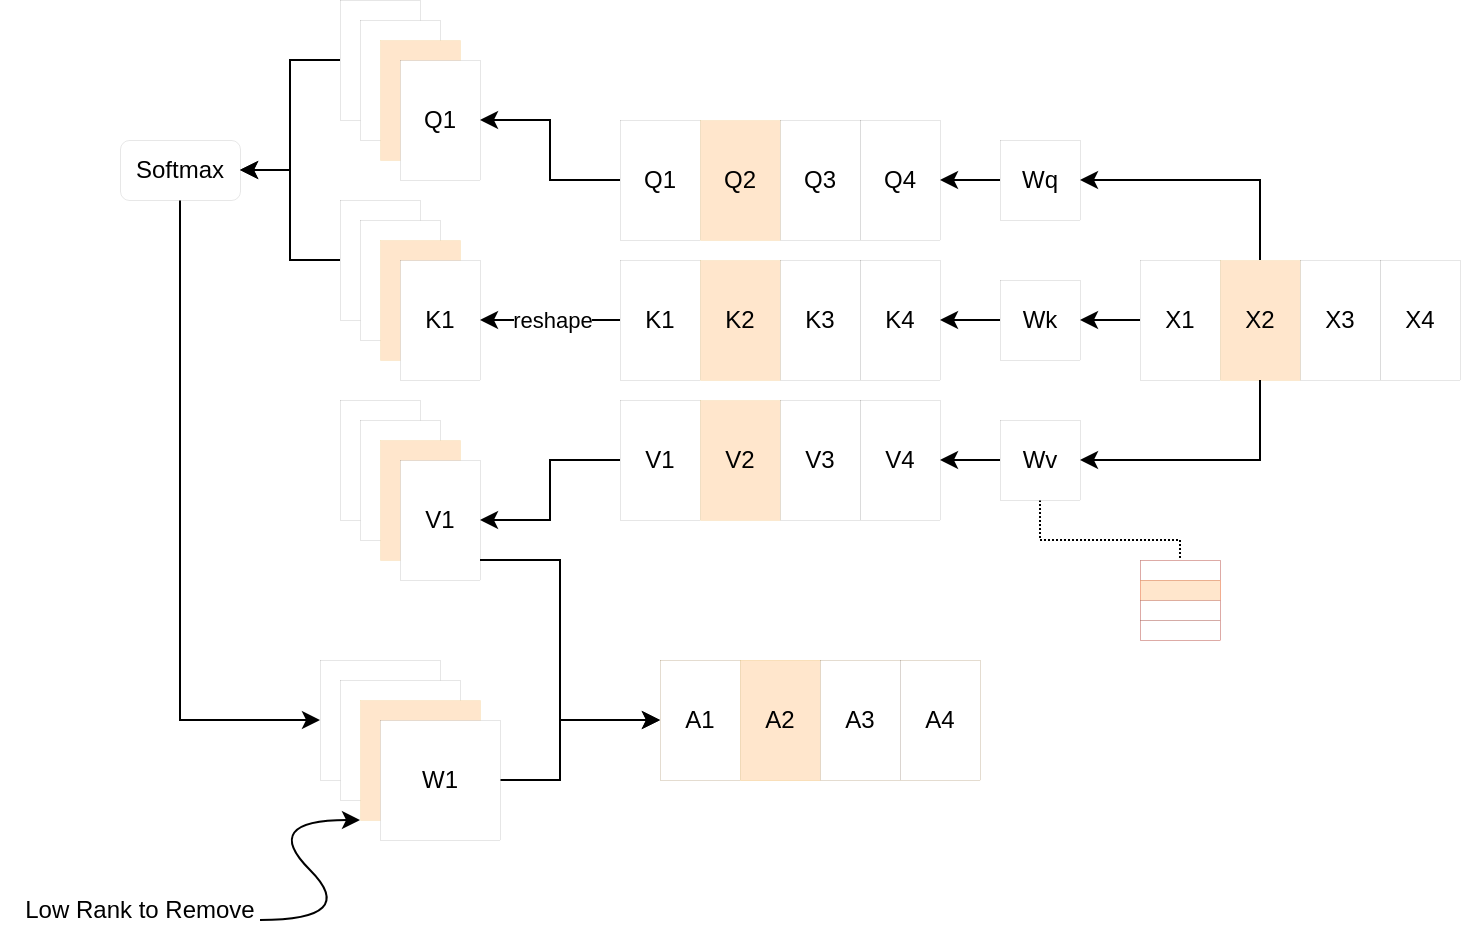 <mxfile version="27.0.1">
  <diagram name="第 1 页" id="ROMm_DaNwAMZsz36nzgL">
    <mxGraphModel dx="1208" dy="699" grid="1" gridSize="10" guides="1" tooltips="1" connect="1" arrows="1" fold="1" page="1" pageScale="1" pageWidth="827" pageHeight="1169" math="0" shadow="0">
      <root>
        <mxCell id="0" />
        <mxCell id="1" parent="0" />
        <mxCell id="zPmClShUyptiGjfQgdNd-24" value="" style="group;strokeColor=none;fillColor=default;strokeWidth=0;" vertex="1" connectable="0" parent="1">
          <mxGeometry x="370" y="290" width="160" height="60" as="geometry" />
        </mxCell>
        <mxCell id="zPmClShUyptiGjfQgdNd-16" value="V1" style="rounded=0;whiteSpace=wrap;html=1;strokeWidth=0;" vertex="1" parent="zPmClShUyptiGjfQgdNd-24">
          <mxGeometry width="40" height="60" as="geometry" />
        </mxCell>
        <mxCell id="zPmClShUyptiGjfQgdNd-17" value="V2" style="rounded=0;whiteSpace=wrap;html=1;fillColor=#ffe6cc;strokeColor=#d79b00;strokeWidth=0;" vertex="1" parent="zPmClShUyptiGjfQgdNd-24">
          <mxGeometry x="40" width="40" height="60" as="geometry" />
        </mxCell>
        <mxCell id="zPmClShUyptiGjfQgdNd-18" value="V3" style="rounded=0;whiteSpace=wrap;html=1;strokeWidth=0;" vertex="1" parent="zPmClShUyptiGjfQgdNd-24">
          <mxGeometry x="80" width="40" height="60" as="geometry" />
        </mxCell>
        <mxCell id="zPmClShUyptiGjfQgdNd-19" value="V4" style="rounded=0;whiteSpace=wrap;html=1;strokeWidth=0;" vertex="1" parent="zPmClShUyptiGjfQgdNd-24">
          <mxGeometry x="120" width="40" height="60" as="geometry" />
        </mxCell>
        <mxCell id="zPmClShUyptiGjfQgdNd-25" value="" style="group;strokeWidth=0;" vertex="1" connectable="0" parent="1">
          <mxGeometry x="370" y="220" width="160" height="60" as="geometry" />
        </mxCell>
        <mxCell id="zPmClShUyptiGjfQgdNd-20" value="K1" style="rounded=0;whiteSpace=wrap;html=1;strokeWidth=0;" vertex="1" parent="zPmClShUyptiGjfQgdNd-25">
          <mxGeometry width="40" height="60" as="geometry" />
        </mxCell>
        <mxCell id="zPmClShUyptiGjfQgdNd-21" value="K2" style="rounded=0;whiteSpace=wrap;html=1;fillColor=#ffe6cc;strokeColor=#d79b00;strokeWidth=0;" vertex="1" parent="zPmClShUyptiGjfQgdNd-25">
          <mxGeometry x="40" width="40" height="60" as="geometry" />
        </mxCell>
        <mxCell id="zPmClShUyptiGjfQgdNd-22" value="K3" style="rounded=0;whiteSpace=wrap;html=1;strokeWidth=0;" vertex="1" parent="zPmClShUyptiGjfQgdNd-25">
          <mxGeometry x="80" width="40" height="60" as="geometry" />
        </mxCell>
        <mxCell id="zPmClShUyptiGjfQgdNd-23" value="K4" style="rounded=0;whiteSpace=wrap;html=1;strokeWidth=0;" vertex="1" parent="zPmClShUyptiGjfQgdNd-25">
          <mxGeometry x="120" width="40" height="60" as="geometry" />
        </mxCell>
        <mxCell id="zPmClShUyptiGjfQgdNd-26" value="" style="group;strokeWidth=0;" vertex="1" connectable="0" parent="1">
          <mxGeometry x="370" y="150" width="160" height="60" as="geometry" />
        </mxCell>
        <mxCell id="zPmClShUyptiGjfQgdNd-27" value="Q1" style="rounded=0;whiteSpace=wrap;html=1;strokeWidth=0;" vertex="1" parent="zPmClShUyptiGjfQgdNd-26">
          <mxGeometry width="40" height="60" as="geometry" />
        </mxCell>
        <mxCell id="zPmClShUyptiGjfQgdNd-28" value="Q2" style="rounded=0;whiteSpace=wrap;html=1;fillColor=#ffe6cc;strokeColor=#d79b00;strokeWidth=0;" vertex="1" parent="zPmClShUyptiGjfQgdNd-26">
          <mxGeometry x="40" width="40" height="60" as="geometry" />
        </mxCell>
        <mxCell id="zPmClShUyptiGjfQgdNd-29" value="Q3" style="rounded=0;whiteSpace=wrap;html=1;strokeWidth=0;" vertex="1" parent="zPmClShUyptiGjfQgdNd-26">
          <mxGeometry x="80" width="40" height="60" as="geometry" />
        </mxCell>
        <mxCell id="zPmClShUyptiGjfQgdNd-30" value="Q4" style="rounded=0;whiteSpace=wrap;html=1;strokeWidth=0;" vertex="1" parent="zPmClShUyptiGjfQgdNd-26">
          <mxGeometry x="120" width="40" height="60" as="geometry" />
        </mxCell>
        <mxCell id="zPmClShUyptiGjfQgdNd-31" value="" style="group;strokeWidth=0;" vertex="1" connectable="0" parent="1">
          <mxGeometry x="630" y="220" width="160" height="60" as="geometry" />
        </mxCell>
        <mxCell id="zPmClShUyptiGjfQgdNd-32" value="X1" style="rounded=0;whiteSpace=wrap;html=1;strokeWidth=0;" vertex="1" parent="zPmClShUyptiGjfQgdNd-31">
          <mxGeometry width="40" height="60" as="geometry" />
        </mxCell>
        <mxCell id="zPmClShUyptiGjfQgdNd-33" value="X2" style="rounded=0;whiteSpace=wrap;html=1;fillColor=#ffe6cc;strokeColor=#d79b00;strokeWidth=0;" vertex="1" parent="zPmClShUyptiGjfQgdNd-31">
          <mxGeometry x="40" width="40" height="60" as="geometry" />
        </mxCell>
        <mxCell id="zPmClShUyptiGjfQgdNd-34" value="X3" style="rounded=0;whiteSpace=wrap;html=1;strokeWidth=0;" vertex="1" parent="zPmClShUyptiGjfQgdNd-31">
          <mxGeometry x="80" width="40" height="60" as="geometry" />
        </mxCell>
        <mxCell id="zPmClShUyptiGjfQgdNd-35" value="X4" style="rounded=0;whiteSpace=wrap;html=1;strokeWidth=0;" vertex="1" parent="zPmClShUyptiGjfQgdNd-31">
          <mxGeometry x="120" width="40" height="60" as="geometry" />
        </mxCell>
        <mxCell id="zPmClShUyptiGjfQgdNd-46" value="" style="edgeStyle=orthogonalEdgeStyle;rounded=0;orthogonalLoop=1;jettySize=auto;html=1;" edge="1" parent="1" source="zPmClShUyptiGjfQgdNd-37" target="zPmClShUyptiGjfQgdNd-30">
          <mxGeometry relative="1" as="geometry" />
        </mxCell>
        <mxCell id="zPmClShUyptiGjfQgdNd-37" value="Wq" style="whiteSpace=wrap;html=1;aspect=fixed;strokeWidth=0;" vertex="1" parent="1">
          <mxGeometry x="560" y="160" width="40" height="40" as="geometry" />
        </mxCell>
        <mxCell id="zPmClShUyptiGjfQgdNd-42" style="edgeStyle=orthogonalEdgeStyle;rounded=0;orthogonalLoop=1;jettySize=auto;html=1;" edge="1" parent="1" source="zPmClShUyptiGjfQgdNd-38" target="zPmClShUyptiGjfQgdNd-23">
          <mxGeometry relative="1" as="geometry" />
        </mxCell>
        <mxCell id="zPmClShUyptiGjfQgdNd-38" value="Wk" style="whiteSpace=wrap;html=1;aspect=fixed;strokeWidth=0;" vertex="1" parent="1">
          <mxGeometry x="560" y="230" width="40" height="40" as="geometry" />
        </mxCell>
        <mxCell id="zPmClShUyptiGjfQgdNd-44" value="" style="edgeStyle=orthogonalEdgeStyle;rounded=0;orthogonalLoop=1;jettySize=auto;html=1;" edge="1" parent="1" source="zPmClShUyptiGjfQgdNd-39" target="zPmClShUyptiGjfQgdNd-19">
          <mxGeometry relative="1" as="geometry" />
        </mxCell>
        <mxCell id="zPmClShUyptiGjfQgdNd-114" style="edgeStyle=orthogonalEdgeStyle;rounded=0;orthogonalLoop=1;jettySize=auto;html=1;entryX=0.5;entryY=0;entryDx=0;entryDy=0;dashed=1;dashPattern=1 1;strokeColor=default;endArrow=none;startFill=0;strokeWidth=1;" edge="1" parent="1" source="zPmClShUyptiGjfQgdNd-39" target="zPmClShUyptiGjfQgdNd-106">
          <mxGeometry relative="1" as="geometry">
            <Array as="points">
              <mxPoint x="580" y="360" />
              <mxPoint x="650" y="360" />
            </Array>
          </mxGeometry>
        </mxCell>
        <mxCell id="zPmClShUyptiGjfQgdNd-39" value="Wv" style="whiteSpace=wrap;html=1;aspect=fixed;strokeWidth=0;" vertex="1" parent="1">
          <mxGeometry x="560" y="300" width="40" height="40" as="geometry" />
        </mxCell>
        <mxCell id="zPmClShUyptiGjfQgdNd-41" style="edgeStyle=orthogonalEdgeStyle;rounded=0;orthogonalLoop=1;jettySize=auto;html=1;entryX=1;entryY=0.5;entryDx=0;entryDy=0;" edge="1" parent="1" source="zPmClShUyptiGjfQgdNd-32" target="zPmClShUyptiGjfQgdNd-38">
          <mxGeometry relative="1" as="geometry" />
        </mxCell>
        <mxCell id="zPmClShUyptiGjfQgdNd-43" style="edgeStyle=orthogonalEdgeStyle;rounded=0;orthogonalLoop=1;jettySize=auto;html=1;entryX=1;entryY=0.5;entryDx=0;entryDy=0;" edge="1" parent="1" source="zPmClShUyptiGjfQgdNd-33" target="zPmClShUyptiGjfQgdNd-39">
          <mxGeometry relative="1" as="geometry">
            <Array as="points">
              <mxPoint x="690" y="320" />
            </Array>
          </mxGeometry>
        </mxCell>
        <mxCell id="zPmClShUyptiGjfQgdNd-45" style="edgeStyle=orthogonalEdgeStyle;rounded=0;orthogonalLoop=1;jettySize=auto;html=1;entryX=1;entryY=0.5;entryDx=0;entryDy=0;" edge="1" parent="1" source="zPmClShUyptiGjfQgdNd-33" target="zPmClShUyptiGjfQgdNd-37">
          <mxGeometry relative="1" as="geometry">
            <Array as="points">
              <mxPoint x="690" y="180" />
            </Array>
          </mxGeometry>
        </mxCell>
        <mxCell id="zPmClShUyptiGjfQgdNd-55" value="" style="group;strokeWidth=0;" vertex="1" connectable="0" parent="1">
          <mxGeometry x="230" y="90" width="70" height="90" as="geometry" />
        </mxCell>
        <mxCell id="zPmClShUyptiGjfQgdNd-49" value="" style="rounded=0;whiteSpace=wrap;html=1;strokeWidth=0;" vertex="1" parent="zPmClShUyptiGjfQgdNd-55">
          <mxGeometry width="40" height="60" as="geometry" />
        </mxCell>
        <mxCell id="zPmClShUyptiGjfQgdNd-51" value="" style="rounded=0;whiteSpace=wrap;html=1;strokeWidth=0;" vertex="1" parent="zPmClShUyptiGjfQgdNd-55">
          <mxGeometry x="10" y="10" width="40" height="60" as="geometry" />
        </mxCell>
        <mxCell id="zPmClShUyptiGjfQgdNd-52" value="" style="rounded=0;whiteSpace=wrap;html=1;fillColor=#ffe6cc;strokeColor=#d79b00;strokeWidth=0;" vertex="1" parent="zPmClShUyptiGjfQgdNd-55">
          <mxGeometry x="20" y="20" width="40" height="60" as="geometry" />
        </mxCell>
        <mxCell id="zPmClShUyptiGjfQgdNd-53" value="Q1" style="rounded=0;whiteSpace=wrap;html=1;strokeWidth=0;" vertex="1" parent="zPmClShUyptiGjfQgdNd-55">
          <mxGeometry x="30" y="30" width="40" height="60" as="geometry" />
        </mxCell>
        <mxCell id="zPmClShUyptiGjfQgdNd-67" value="" style="group;strokeWidth=0;" vertex="1" connectable="0" parent="1">
          <mxGeometry x="230" y="190" width="70" height="90" as="geometry" />
        </mxCell>
        <mxCell id="zPmClShUyptiGjfQgdNd-68" value="" style="rounded=0;whiteSpace=wrap;html=1;strokeWidth=0;" vertex="1" parent="zPmClShUyptiGjfQgdNd-67">
          <mxGeometry width="40" height="60" as="geometry" />
        </mxCell>
        <mxCell id="zPmClShUyptiGjfQgdNd-69" value="" style="rounded=0;whiteSpace=wrap;html=1;strokeWidth=0;" vertex="1" parent="zPmClShUyptiGjfQgdNd-67">
          <mxGeometry x="10" y="10" width="40" height="60" as="geometry" />
        </mxCell>
        <mxCell id="zPmClShUyptiGjfQgdNd-70" value="" style="rounded=0;whiteSpace=wrap;html=1;fillColor=#ffe6cc;strokeColor=#d79b00;strokeWidth=0;" vertex="1" parent="zPmClShUyptiGjfQgdNd-67">
          <mxGeometry x="20" y="20" width="40" height="60" as="geometry" />
        </mxCell>
        <mxCell id="zPmClShUyptiGjfQgdNd-71" value="K1" style="rounded=0;whiteSpace=wrap;html=1;strokeWidth=0;" vertex="1" parent="zPmClShUyptiGjfQgdNd-67">
          <mxGeometry x="30" y="30" width="40" height="60" as="geometry" />
        </mxCell>
        <mxCell id="zPmClShUyptiGjfQgdNd-72" value="" style="group;strokeWidth=0;" vertex="1" connectable="0" parent="1">
          <mxGeometry x="230" y="290" width="70" height="90" as="geometry" />
        </mxCell>
        <mxCell id="zPmClShUyptiGjfQgdNd-73" value="" style="rounded=0;whiteSpace=wrap;html=1;strokeWidth=0;" vertex="1" parent="zPmClShUyptiGjfQgdNd-72">
          <mxGeometry width="40" height="60" as="geometry" />
        </mxCell>
        <mxCell id="zPmClShUyptiGjfQgdNd-74" value="" style="rounded=0;whiteSpace=wrap;html=1;strokeWidth=0;" vertex="1" parent="zPmClShUyptiGjfQgdNd-72">
          <mxGeometry x="10" y="10" width="40" height="60" as="geometry" />
        </mxCell>
        <mxCell id="zPmClShUyptiGjfQgdNd-75" value="" style="rounded=0;whiteSpace=wrap;html=1;fillColor=#ffe6cc;strokeColor=#d79b00;strokeWidth=0;" vertex="1" parent="zPmClShUyptiGjfQgdNd-72">
          <mxGeometry x="20" y="20" width="40" height="60" as="geometry" />
        </mxCell>
        <mxCell id="zPmClShUyptiGjfQgdNd-76" value="V1" style="rounded=0;whiteSpace=wrap;html=1;strokeWidth=0;" vertex="1" parent="zPmClShUyptiGjfQgdNd-72">
          <mxGeometry x="30" y="30" width="40" height="60" as="geometry" />
        </mxCell>
        <mxCell id="zPmClShUyptiGjfQgdNd-77" value="" style="edgeStyle=orthogonalEdgeStyle;rounded=0;orthogonalLoop=1;jettySize=auto;html=1;" edge="1" parent="1" source="zPmClShUyptiGjfQgdNd-27" target="zPmClShUyptiGjfQgdNd-53">
          <mxGeometry relative="1" as="geometry" />
        </mxCell>
        <mxCell id="zPmClShUyptiGjfQgdNd-78" value="" style="edgeStyle=orthogonalEdgeStyle;rounded=0;orthogonalLoop=1;jettySize=auto;html=1;" edge="1" parent="1" source="zPmClShUyptiGjfQgdNd-20" target="zPmClShUyptiGjfQgdNd-71">
          <mxGeometry relative="1" as="geometry" />
        </mxCell>
        <mxCell id="zPmClShUyptiGjfQgdNd-116" value="reshape" style="edgeLabel;html=1;align=center;verticalAlign=middle;resizable=0;points=[];" vertex="1" connectable="0" parent="zPmClShUyptiGjfQgdNd-78">
          <mxGeometry x="-0.012" y="2" relative="1" as="geometry">
            <mxPoint y="-2" as="offset" />
          </mxGeometry>
        </mxCell>
        <mxCell id="zPmClShUyptiGjfQgdNd-79" value="" style="edgeStyle=orthogonalEdgeStyle;rounded=0;orthogonalLoop=1;jettySize=auto;html=1;" edge="1" parent="1" source="zPmClShUyptiGjfQgdNd-16" target="zPmClShUyptiGjfQgdNd-76">
          <mxGeometry relative="1" as="geometry" />
        </mxCell>
        <mxCell id="zPmClShUyptiGjfQgdNd-88" value="" style="group" vertex="1" connectable="0" parent="1">
          <mxGeometry x="220" y="420" width="90" height="90" as="geometry" />
        </mxCell>
        <mxCell id="zPmClShUyptiGjfQgdNd-80" value="" style="rounded=0;whiteSpace=wrap;html=1;strokeWidth=0;" vertex="1" parent="zPmClShUyptiGjfQgdNd-88">
          <mxGeometry width="60" height="60" as="geometry" />
        </mxCell>
        <mxCell id="zPmClShUyptiGjfQgdNd-81" value="" style="rounded=0;whiteSpace=wrap;html=1;strokeWidth=0;" vertex="1" parent="zPmClShUyptiGjfQgdNd-88">
          <mxGeometry x="10" y="10" width="60" height="60" as="geometry" />
        </mxCell>
        <mxCell id="zPmClShUyptiGjfQgdNd-82" value="" style="rounded=0;whiteSpace=wrap;html=1;fillColor=#ffe6cc;strokeColor=#d79b00;strokeWidth=0;" vertex="1" parent="zPmClShUyptiGjfQgdNd-88">
          <mxGeometry x="20" y="20" width="60" height="60" as="geometry" />
        </mxCell>
        <mxCell id="zPmClShUyptiGjfQgdNd-103" style="edgeStyle=orthogonalEdgeStyle;rounded=0;orthogonalLoop=1;jettySize=auto;html=1;exitX=1;exitY=0.5;exitDx=0;exitDy=0;strokeWidth=1;" edge="1" parent="zPmClShUyptiGjfQgdNd-88" source="zPmClShUyptiGjfQgdNd-83">
          <mxGeometry relative="1" as="geometry">
            <mxPoint x="170" y="30.0" as="targetPoint" />
            <Array as="points">
              <mxPoint x="120" y="60" />
              <mxPoint x="120" y="30" />
            </Array>
          </mxGeometry>
        </mxCell>
        <mxCell id="zPmClShUyptiGjfQgdNd-83" value="W1" style="rounded=0;whiteSpace=wrap;html=1;strokeWidth=0;" vertex="1" parent="zPmClShUyptiGjfQgdNd-88">
          <mxGeometry x="30" y="30" width="60" height="60" as="geometry" />
        </mxCell>
        <mxCell id="zPmClShUyptiGjfQgdNd-95" style="edgeStyle=orthogonalEdgeStyle;rounded=0;orthogonalLoop=1;jettySize=auto;html=1;entryX=0;entryY=0.5;entryDx=0;entryDy=0;" edge="1" parent="1" source="zPmClShUyptiGjfQgdNd-91" target="zPmClShUyptiGjfQgdNd-80">
          <mxGeometry relative="1" as="geometry">
            <Array as="points">
              <mxPoint x="150" y="450" />
            </Array>
          </mxGeometry>
        </mxCell>
        <mxCell id="zPmClShUyptiGjfQgdNd-91" value="Softmax" style="rounded=1;whiteSpace=wrap;html=1;strokeWidth=0;" vertex="1" parent="1">
          <mxGeometry x="120" y="160" width="60" height="30" as="geometry" />
        </mxCell>
        <mxCell id="zPmClShUyptiGjfQgdNd-92" style="edgeStyle=orthogonalEdgeStyle;rounded=0;orthogonalLoop=1;jettySize=auto;html=1;entryX=1;entryY=0.5;entryDx=0;entryDy=0;" edge="1" parent="1" source="zPmClShUyptiGjfQgdNd-49" target="zPmClShUyptiGjfQgdNd-91">
          <mxGeometry relative="1" as="geometry" />
        </mxCell>
        <mxCell id="zPmClShUyptiGjfQgdNd-93" style="edgeStyle=orthogonalEdgeStyle;rounded=0;orthogonalLoop=1;jettySize=auto;html=1;exitX=0;exitY=0.5;exitDx=0;exitDy=0;entryX=1;entryY=0.5;entryDx=0;entryDy=0;" edge="1" parent="1" source="zPmClShUyptiGjfQgdNd-68" target="zPmClShUyptiGjfQgdNd-91">
          <mxGeometry relative="1" as="geometry" />
        </mxCell>
        <mxCell id="zPmClShUyptiGjfQgdNd-97" value="" style="group;fillColor=#ffe6cc;strokeColor=#d79b00;strokeWidth=0;" vertex="1" connectable="0" parent="1">
          <mxGeometry x="390" y="420" width="160" height="60" as="geometry" />
        </mxCell>
        <mxCell id="zPmClShUyptiGjfQgdNd-98" value="A1" style="rounded=0;whiteSpace=wrap;html=1;strokeWidth=0;" vertex="1" parent="zPmClShUyptiGjfQgdNd-97">
          <mxGeometry width="40" height="60" as="geometry" />
        </mxCell>
        <mxCell id="zPmClShUyptiGjfQgdNd-99" value="A2" style="rounded=0;whiteSpace=wrap;html=1;fillColor=#ffe6cc;strokeColor=#d79b00;strokeWidth=0;" vertex="1" parent="zPmClShUyptiGjfQgdNd-97">
          <mxGeometry x="40" width="40" height="60" as="geometry" />
        </mxCell>
        <mxCell id="zPmClShUyptiGjfQgdNd-100" value="A3" style="rounded=0;whiteSpace=wrap;html=1;strokeWidth=0;" vertex="1" parent="zPmClShUyptiGjfQgdNd-97">
          <mxGeometry x="80" width="40" height="60" as="geometry" />
        </mxCell>
        <mxCell id="zPmClShUyptiGjfQgdNd-101" value="A4" style="rounded=0;whiteSpace=wrap;html=1;strokeWidth=0;" vertex="1" parent="zPmClShUyptiGjfQgdNd-97">
          <mxGeometry x="120" width="40" height="60" as="geometry" />
        </mxCell>
        <mxCell id="zPmClShUyptiGjfQgdNd-102" style="edgeStyle=orthogonalEdgeStyle;rounded=0;orthogonalLoop=1;jettySize=auto;html=1;entryX=0;entryY=0.5;entryDx=0;entryDy=0;" edge="1" parent="1" source="zPmClShUyptiGjfQgdNd-76" target="zPmClShUyptiGjfQgdNd-98">
          <mxGeometry relative="1" as="geometry">
            <Array as="points">
              <mxPoint x="340" y="370" />
              <mxPoint x="340" y="450" />
            </Array>
          </mxGeometry>
        </mxCell>
        <mxCell id="zPmClShUyptiGjfQgdNd-113" value="" style="group;fillColor=#e51400;fontColor=#ffffff;strokeColor=#B20000;strokeWidth=0;" vertex="1" connectable="0" parent="1">
          <mxGeometry x="630" y="370" width="40" height="40" as="geometry" />
        </mxCell>
        <mxCell id="zPmClShUyptiGjfQgdNd-106" value="" style="whiteSpace=wrap;html=1;strokeWidth=0;" vertex="1" parent="zPmClShUyptiGjfQgdNd-113">
          <mxGeometry width="40" height="10" as="geometry" />
        </mxCell>
        <mxCell id="zPmClShUyptiGjfQgdNd-108" value="" style="whiteSpace=wrap;html=1;fillColor=#ffe6cc;strokeColor=#d79b00;strokeWidth=0;" vertex="1" parent="zPmClShUyptiGjfQgdNd-113">
          <mxGeometry y="10" width="40" height="10" as="geometry" />
        </mxCell>
        <mxCell id="zPmClShUyptiGjfQgdNd-109" value="" style="whiteSpace=wrap;html=1;strokeWidth=0;" vertex="1" parent="zPmClShUyptiGjfQgdNd-113">
          <mxGeometry y="20" width="40" height="10" as="geometry" />
        </mxCell>
        <mxCell id="zPmClShUyptiGjfQgdNd-110" value="" style="whiteSpace=wrap;html=1;strokeWidth=0;" vertex="1" parent="zPmClShUyptiGjfQgdNd-113">
          <mxGeometry y="30" width="40" height="10" as="geometry" />
        </mxCell>
        <mxCell id="zPmClShUyptiGjfQgdNd-122" value="Low Rank to Remove" style="text;html=1;align=center;verticalAlign=middle;whiteSpace=wrap;rounded=0;" vertex="1" parent="1">
          <mxGeometry x="60" y="530" width="140" height="30" as="geometry" />
        </mxCell>
        <mxCell id="zPmClShUyptiGjfQgdNd-123" value="" style="curved=1;endArrow=classic;html=1;rounded=0;" edge="1" parent="1">
          <mxGeometry width="50" height="50" relative="1" as="geometry">
            <mxPoint x="190" y="550" as="sourcePoint" />
            <mxPoint x="240" y="500" as="targetPoint" />
            <Array as="points">
              <mxPoint x="240" y="550" />
              <mxPoint x="190" y="500" />
            </Array>
          </mxGeometry>
        </mxCell>
      </root>
    </mxGraphModel>
  </diagram>
</mxfile>
